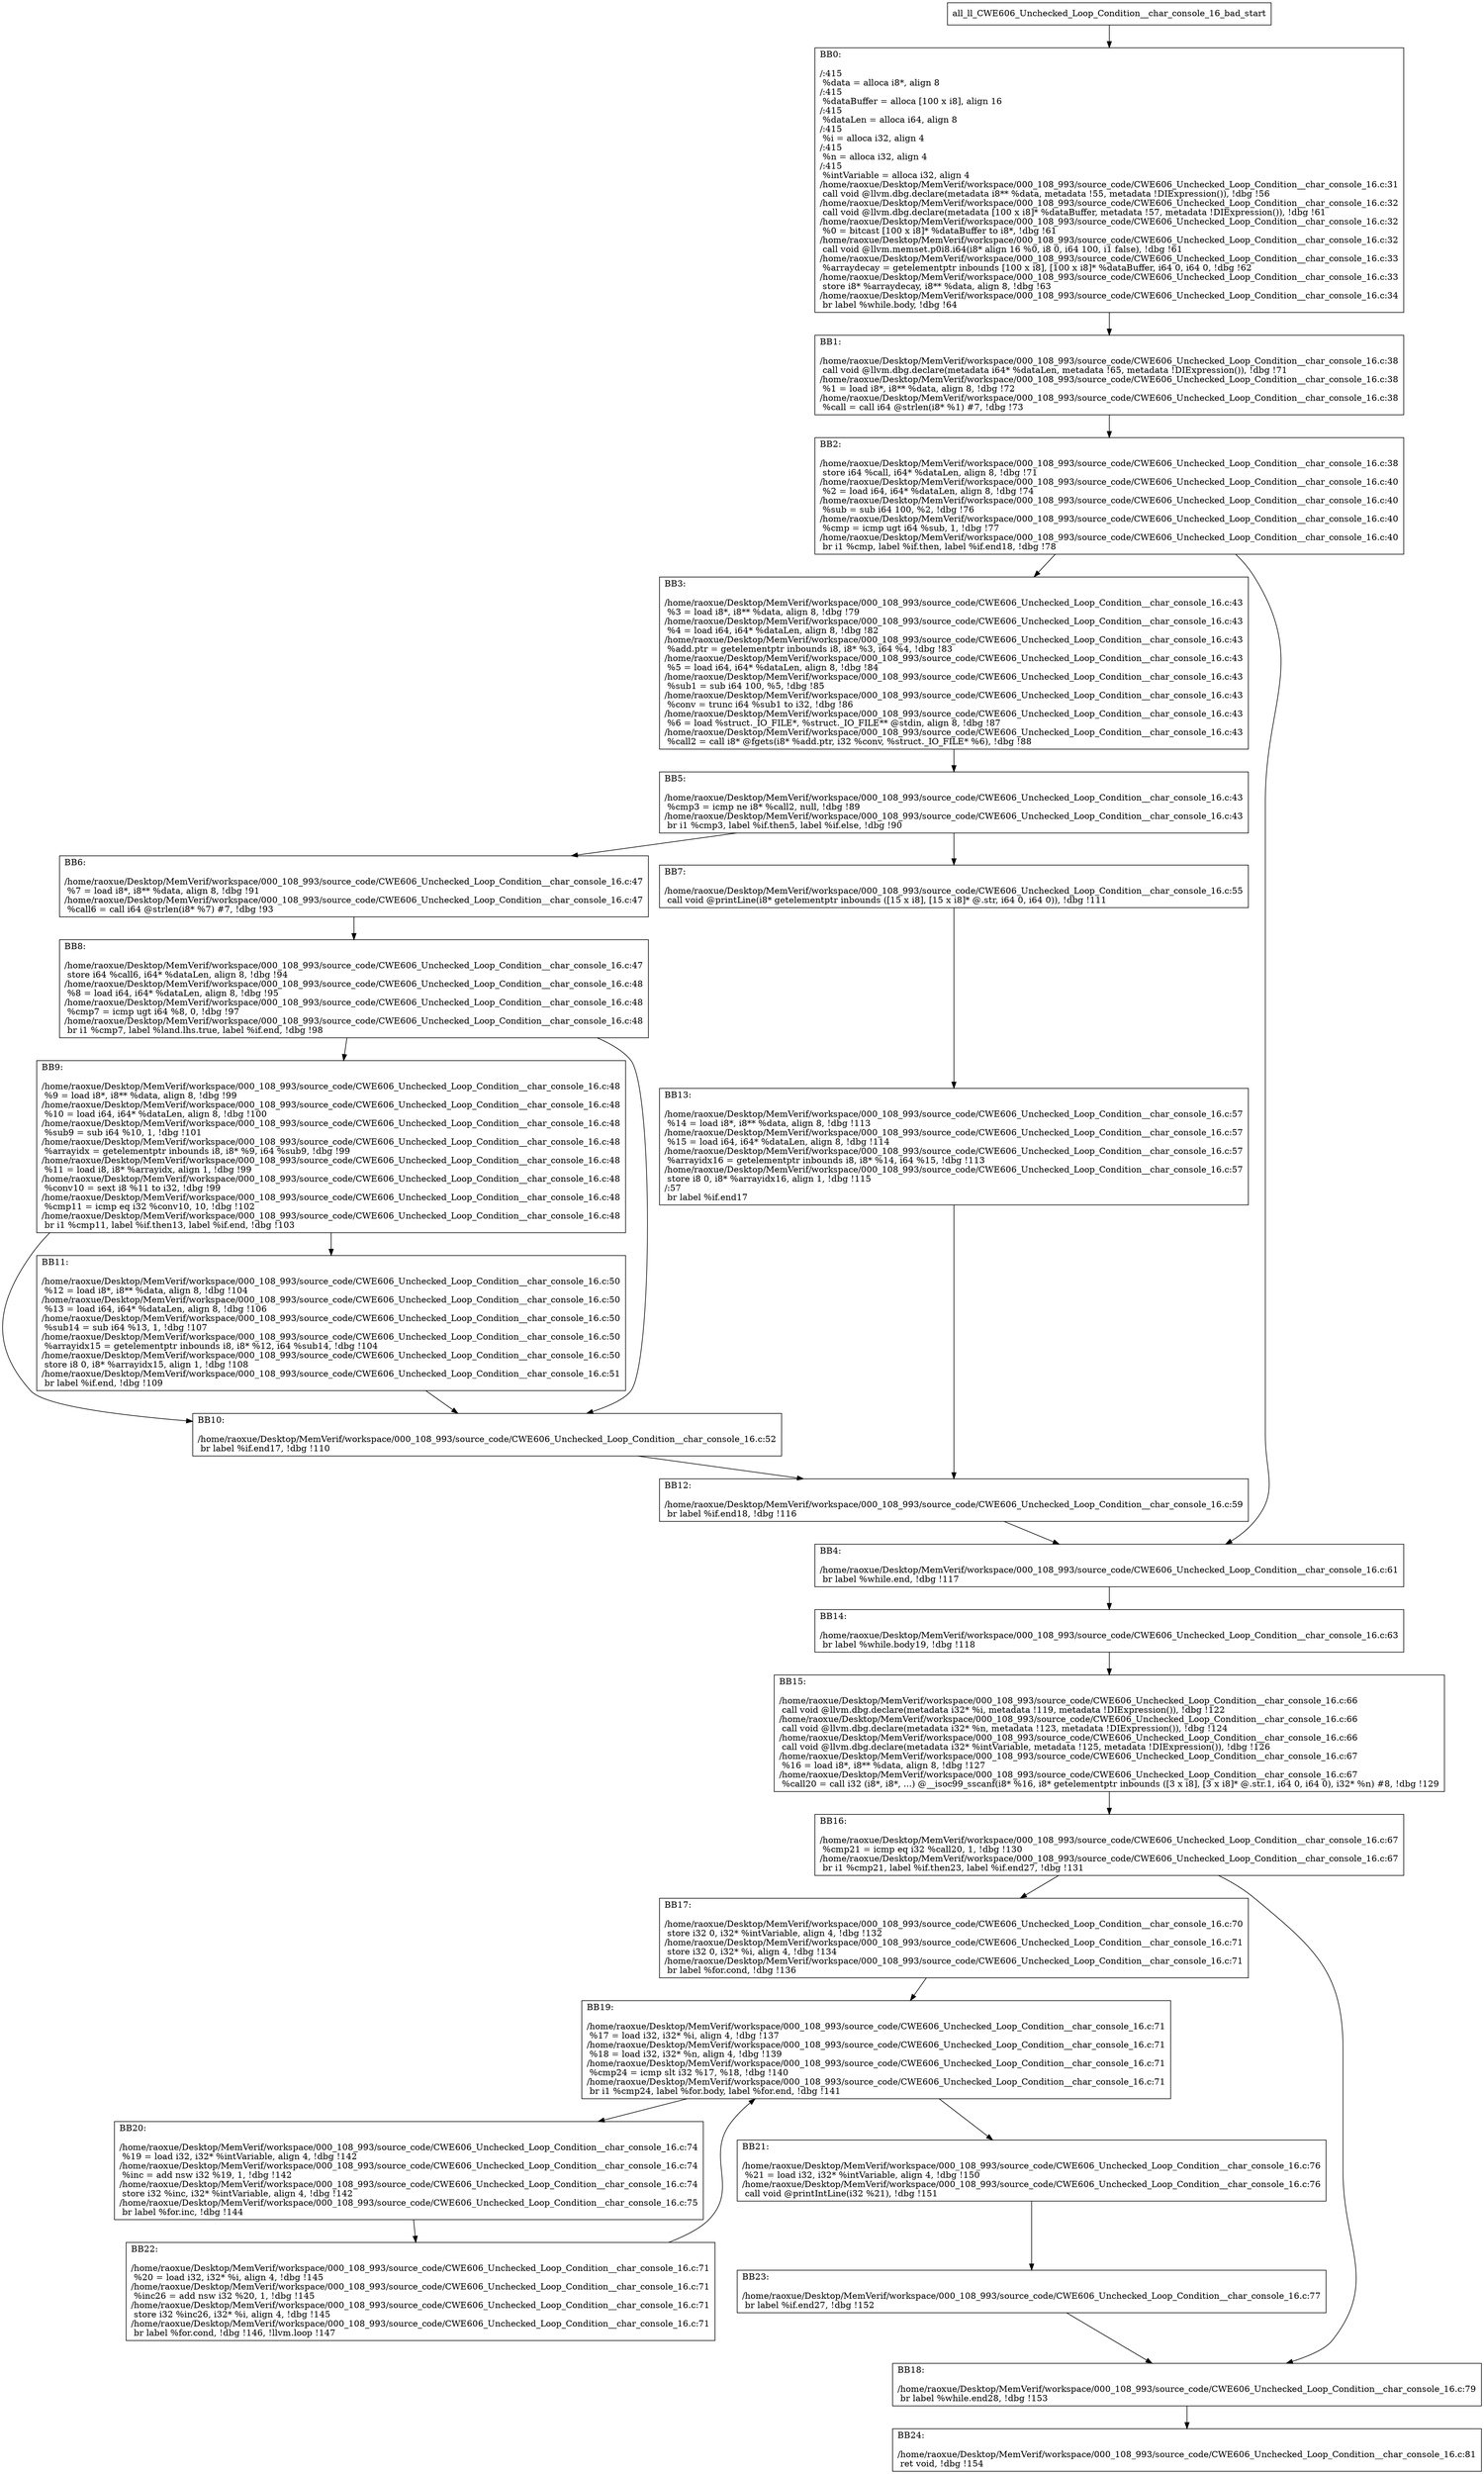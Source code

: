 digraph "CFG for'all_ll_CWE606_Unchecked_Loop_Condition__char_console_16_bad' function" {
	BBall_ll_CWE606_Unchecked_Loop_Condition__char_console_16_bad_start[shape=record,label="{all_ll_CWE606_Unchecked_Loop_Condition__char_console_16_bad_start}"];
	BBall_ll_CWE606_Unchecked_Loop_Condition__char_console_16_bad_start-> all_ll_CWE606_Unchecked_Loop_Condition__char_console_16_badBB0;
	all_ll_CWE606_Unchecked_Loop_Condition__char_console_16_badBB0 [shape=record, label="{BB0:\l\l/:415\l
  %data = alloca i8*, align 8\l
/:415\l
  %dataBuffer = alloca [100 x i8], align 16\l
/:415\l
  %dataLen = alloca i64, align 8\l
/:415\l
  %i = alloca i32, align 4\l
/:415\l
  %n = alloca i32, align 4\l
/:415\l
  %intVariable = alloca i32, align 4\l
/home/raoxue/Desktop/MemVerif/workspace/000_108_993/source_code/CWE606_Unchecked_Loop_Condition__char_console_16.c:31\l
  call void @llvm.dbg.declare(metadata i8** %data, metadata !55, metadata !DIExpression()), !dbg !56\l
/home/raoxue/Desktop/MemVerif/workspace/000_108_993/source_code/CWE606_Unchecked_Loop_Condition__char_console_16.c:32\l
  call void @llvm.dbg.declare(metadata [100 x i8]* %dataBuffer, metadata !57, metadata !DIExpression()), !dbg !61\l
/home/raoxue/Desktop/MemVerif/workspace/000_108_993/source_code/CWE606_Unchecked_Loop_Condition__char_console_16.c:32\l
  %0 = bitcast [100 x i8]* %dataBuffer to i8*, !dbg !61\l
/home/raoxue/Desktop/MemVerif/workspace/000_108_993/source_code/CWE606_Unchecked_Loop_Condition__char_console_16.c:32\l
  call void @llvm.memset.p0i8.i64(i8* align 16 %0, i8 0, i64 100, i1 false), !dbg !61\l
/home/raoxue/Desktop/MemVerif/workspace/000_108_993/source_code/CWE606_Unchecked_Loop_Condition__char_console_16.c:33\l
  %arraydecay = getelementptr inbounds [100 x i8], [100 x i8]* %dataBuffer, i64 0, i64 0, !dbg !62\l
/home/raoxue/Desktop/MemVerif/workspace/000_108_993/source_code/CWE606_Unchecked_Loop_Condition__char_console_16.c:33\l
  store i8* %arraydecay, i8** %data, align 8, !dbg !63\l
/home/raoxue/Desktop/MemVerif/workspace/000_108_993/source_code/CWE606_Unchecked_Loop_Condition__char_console_16.c:34\l
  br label %while.body, !dbg !64\l
}"];
	all_ll_CWE606_Unchecked_Loop_Condition__char_console_16_badBB0-> all_ll_CWE606_Unchecked_Loop_Condition__char_console_16_badBB1;
	all_ll_CWE606_Unchecked_Loop_Condition__char_console_16_badBB1 [shape=record, label="{BB1:\l\l/home/raoxue/Desktop/MemVerif/workspace/000_108_993/source_code/CWE606_Unchecked_Loop_Condition__char_console_16.c:38\l
  call void @llvm.dbg.declare(metadata i64* %dataLen, metadata !65, metadata !DIExpression()), !dbg !71\l
/home/raoxue/Desktop/MemVerif/workspace/000_108_993/source_code/CWE606_Unchecked_Loop_Condition__char_console_16.c:38\l
  %1 = load i8*, i8** %data, align 8, !dbg !72\l
/home/raoxue/Desktop/MemVerif/workspace/000_108_993/source_code/CWE606_Unchecked_Loop_Condition__char_console_16.c:38\l
  %call = call i64 @strlen(i8* %1) #7, !dbg !73\l
}"];
	all_ll_CWE606_Unchecked_Loop_Condition__char_console_16_badBB1-> all_ll_CWE606_Unchecked_Loop_Condition__char_console_16_badBB2;
	all_ll_CWE606_Unchecked_Loop_Condition__char_console_16_badBB2 [shape=record, label="{BB2:\l\l/home/raoxue/Desktop/MemVerif/workspace/000_108_993/source_code/CWE606_Unchecked_Loop_Condition__char_console_16.c:38\l
  store i64 %call, i64* %dataLen, align 8, !dbg !71\l
/home/raoxue/Desktop/MemVerif/workspace/000_108_993/source_code/CWE606_Unchecked_Loop_Condition__char_console_16.c:40\l
  %2 = load i64, i64* %dataLen, align 8, !dbg !74\l
/home/raoxue/Desktop/MemVerif/workspace/000_108_993/source_code/CWE606_Unchecked_Loop_Condition__char_console_16.c:40\l
  %sub = sub i64 100, %2, !dbg !76\l
/home/raoxue/Desktop/MemVerif/workspace/000_108_993/source_code/CWE606_Unchecked_Loop_Condition__char_console_16.c:40\l
  %cmp = icmp ugt i64 %sub, 1, !dbg !77\l
/home/raoxue/Desktop/MemVerif/workspace/000_108_993/source_code/CWE606_Unchecked_Loop_Condition__char_console_16.c:40\l
  br i1 %cmp, label %if.then, label %if.end18, !dbg !78\l
}"];
	all_ll_CWE606_Unchecked_Loop_Condition__char_console_16_badBB2-> all_ll_CWE606_Unchecked_Loop_Condition__char_console_16_badBB3;
	all_ll_CWE606_Unchecked_Loop_Condition__char_console_16_badBB2-> all_ll_CWE606_Unchecked_Loop_Condition__char_console_16_badBB4;
	all_ll_CWE606_Unchecked_Loop_Condition__char_console_16_badBB3 [shape=record, label="{BB3:\l\l/home/raoxue/Desktop/MemVerif/workspace/000_108_993/source_code/CWE606_Unchecked_Loop_Condition__char_console_16.c:43\l
  %3 = load i8*, i8** %data, align 8, !dbg !79\l
/home/raoxue/Desktop/MemVerif/workspace/000_108_993/source_code/CWE606_Unchecked_Loop_Condition__char_console_16.c:43\l
  %4 = load i64, i64* %dataLen, align 8, !dbg !82\l
/home/raoxue/Desktop/MemVerif/workspace/000_108_993/source_code/CWE606_Unchecked_Loop_Condition__char_console_16.c:43\l
  %add.ptr = getelementptr inbounds i8, i8* %3, i64 %4, !dbg !83\l
/home/raoxue/Desktop/MemVerif/workspace/000_108_993/source_code/CWE606_Unchecked_Loop_Condition__char_console_16.c:43\l
  %5 = load i64, i64* %dataLen, align 8, !dbg !84\l
/home/raoxue/Desktop/MemVerif/workspace/000_108_993/source_code/CWE606_Unchecked_Loop_Condition__char_console_16.c:43\l
  %sub1 = sub i64 100, %5, !dbg !85\l
/home/raoxue/Desktop/MemVerif/workspace/000_108_993/source_code/CWE606_Unchecked_Loop_Condition__char_console_16.c:43\l
  %conv = trunc i64 %sub1 to i32, !dbg !86\l
/home/raoxue/Desktop/MemVerif/workspace/000_108_993/source_code/CWE606_Unchecked_Loop_Condition__char_console_16.c:43\l
  %6 = load %struct._IO_FILE*, %struct._IO_FILE** @stdin, align 8, !dbg !87\l
/home/raoxue/Desktop/MemVerif/workspace/000_108_993/source_code/CWE606_Unchecked_Loop_Condition__char_console_16.c:43\l
  %call2 = call i8* @fgets(i8* %add.ptr, i32 %conv, %struct._IO_FILE* %6), !dbg !88\l
}"];
	all_ll_CWE606_Unchecked_Loop_Condition__char_console_16_badBB3-> all_ll_CWE606_Unchecked_Loop_Condition__char_console_16_badBB5;
	all_ll_CWE606_Unchecked_Loop_Condition__char_console_16_badBB5 [shape=record, label="{BB5:\l\l/home/raoxue/Desktop/MemVerif/workspace/000_108_993/source_code/CWE606_Unchecked_Loop_Condition__char_console_16.c:43\l
  %cmp3 = icmp ne i8* %call2, null, !dbg !89\l
/home/raoxue/Desktop/MemVerif/workspace/000_108_993/source_code/CWE606_Unchecked_Loop_Condition__char_console_16.c:43\l
  br i1 %cmp3, label %if.then5, label %if.else, !dbg !90\l
}"];
	all_ll_CWE606_Unchecked_Loop_Condition__char_console_16_badBB5-> all_ll_CWE606_Unchecked_Loop_Condition__char_console_16_badBB6;
	all_ll_CWE606_Unchecked_Loop_Condition__char_console_16_badBB5-> all_ll_CWE606_Unchecked_Loop_Condition__char_console_16_badBB7;
	all_ll_CWE606_Unchecked_Loop_Condition__char_console_16_badBB6 [shape=record, label="{BB6:\l\l/home/raoxue/Desktop/MemVerif/workspace/000_108_993/source_code/CWE606_Unchecked_Loop_Condition__char_console_16.c:47\l
  %7 = load i8*, i8** %data, align 8, !dbg !91\l
/home/raoxue/Desktop/MemVerif/workspace/000_108_993/source_code/CWE606_Unchecked_Loop_Condition__char_console_16.c:47\l
  %call6 = call i64 @strlen(i8* %7) #7, !dbg !93\l
}"];
	all_ll_CWE606_Unchecked_Loop_Condition__char_console_16_badBB6-> all_ll_CWE606_Unchecked_Loop_Condition__char_console_16_badBB8;
	all_ll_CWE606_Unchecked_Loop_Condition__char_console_16_badBB8 [shape=record, label="{BB8:\l\l/home/raoxue/Desktop/MemVerif/workspace/000_108_993/source_code/CWE606_Unchecked_Loop_Condition__char_console_16.c:47\l
  store i64 %call6, i64* %dataLen, align 8, !dbg !94\l
/home/raoxue/Desktop/MemVerif/workspace/000_108_993/source_code/CWE606_Unchecked_Loop_Condition__char_console_16.c:48\l
  %8 = load i64, i64* %dataLen, align 8, !dbg !95\l
/home/raoxue/Desktop/MemVerif/workspace/000_108_993/source_code/CWE606_Unchecked_Loop_Condition__char_console_16.c:48\l
  %cmp7 = icmp ugt i64 %8, 0, !dbg !97\l
/home/raoxue/Desktop/MemVerif/workspace/000_108_993/source_code/CWE606_Unchecked_Loop_Condition__char_console_16.c:48\l
  br i1 %cmp7, label %land.lhs.true, label %if.end, !dbg !98\l
}"];
	all_ll_CWE606_Unchecked_Loop_Condition__char_console_16_badBB8-> all_ll_CWE606_Unchecked_Loop_Condition__char_console_16_badBB9;
	all_ll_CWE606_Unchecked_Loop_Condition__char_console_16_badBB8-> all_ll_CWE606_Unchecked_Loop_Condition__char_console_16_badBB10;
	all_ll_CWE606_Unchecked_Loop_Condition__char_console_16_badBB9 [shape=record, label="{BB9:\l\l/home/raoxue/Desktop/MemVerif/workspace/000_108_993/source_code/CWE606_Unchecked_Loop_Condition__char_console_16.c:48\l
  %9 = load i8*, i8** %data, align 8, !dbg !99\l
/home/raoxue/Desktop/MemVerif/workspace/000_108_993/source_code/CWE606_Unchecked_Loop_Condition__char_console_16.c:48\l
  %10 = load i64, i64* %dataLen, align 8, !dbg !100\l
/home/raoxue/Desktop/MemVerif/workspace/000_108_993/source_code/CWE606_Unchecked_Loop_Condition__char_console_16.c:48\l
  %sub9 = sub i64 %10, 1, !dbg !101\l
/home/raoxue/Desktop/MemVerif/workspace/000_108_993/source_code/CWE606_Unchecked_Loop_Condition__char_console_16.c:48\l
  %arrayidx = getelementptr inbounds i8, i8* %9, i64 %sub9, !dbg !99\l
/home/raoxue/Desktop/MemVerif/workspace/000_108_993/source_code/CWE606_Unchecked_Loop_Condition__char_console_16.c:48\l
  %11 = load i8, i8* %arrayidx, align 1, !dbg !99\l
/home/raoxue/Desktop/MemVerif/workspace/000_108_993/source_code/CWE606_Unchecked_Loop_Condition__char_console_16.c:48\l
  %conv10 = sext i8 %11 to i32, !dbg !99\l
/home/raoxue/Desktop/MemVerif/workspace/000_108_993/source_code/CWE606_Unchecked_Loop_Condition__char_console_16.c:48\l
  %cmp11 = icmp eq i32 %conv10, 10, !dbg !102\l
/home/raoxue/Desktop/MemVerif/workspace/000_108_993/source_code/CWE606_Unchecked_Loop_Condition__char_console_16.c:48\l
  br i1 %cmp11, label %if.then13, label %if.end, !dbg !103\l
}"];
	all_ll_CWE606_Unchecked_Loop_Condition__char_console_16_badBB9-> all_ll_CWE606_Unchecked_Loop_Condition__char_console_16_badBB11;
	all_ll_CWE606_Unchecked_Loop_Condition__char_console_16_badBB9-> all_ll_CWE606_Unchecked_Loop_Condition__char_console_16_badBB10;
	all_ll_CWE606_Unchecked_Loop_Condition__char_console_16_badBB11 [shape=record, label="{BB11:\l\l/home/raoxue/Desktop/MemVerif/workspace/000_108_993/source_code/CWE606_Unchecked_Loop_Condition__char_console_16.c:50\l
  %12 = load i8*, i8** %data, align 8, !dbg !104\l
/home/raoxue/Desktop/MemVerif/workspace/000_108_993/source_code/CWE606_Unchecked_Loop_Condition__char_console_16.c:50\l
  %13 = load i64, i64* %dataLen, align 8, !dbg !106\l
/home/raoxue/Desktop/MemVerif/workspace/000_108_993/source_code/CWE606_Unchecked_Loop_Condition__char_console_16.c:50\l
  %sub14 = sub i64 %13, 1, !dbg !107\l
/home/raoxue/Desktop/MemVerif/workspace/000_108_993/source_code/CWE606_Unchecked_Loop_Condition__char_console_16.c:50\l
  %arrayidx15 = getelementptr inbounds i8, i8* %12, i64 %sub14, !dbg !104\l
/home/raoxue/Desktop/MemVerif/workspace/000_108_993/source_code/CWE606_Unchecked_Loop_Condition__char_console_16.c:50\l
  store i8 0, i8* %arrayidx15, align 1, !dbg !108\l
/home/raoxue/Desktop/MemVerif/workspace/000_108_993/source_code/CWE606_Unchecked_Loop_Condition__char_console_16.c:51\l
  br label %if.end, !dbg !109\l
}"];
	all_ll_CWE606_Unchecked_Loop_Condition__char_console_16_badBB11-> all_ll_CWE606_Unchecked_Loop_Condition__char_console_16_badBB10;
	all_ll_CWE606_Unchecked_Loop_Condition__char_console_16_badBB10 [shape=record, label="{BB10:\l\l/home/raoxue/Desktop/MemVerif/workspace/000_108_993/source_code/CWE606_Unchecked_Loop_Condition__char_console_16.c:52\l
  br label %if.end17, !dbg !110\l
}"];
	all_ll_CWE606_Unchecked_Loop_Condition__char_console_16_badBB10-> all_ll_CWE606_Unchecked_Loop_Condition__char_console_16_badBB12;
	all_ll_CWE606_Unchecked_Loop_Condition__char_console_16_badBB7 [shape=record, label="{BB7:\l\l/home/raoxue/Desktop/MemVerif/workspace/000_108_993/source_code/CWE606_Unchecked_Loop_Condition__char_console_16.c:55\l
  call void @printLine(i8* getelementptr inbounds ([15 x i8], [15 x i8]* @.str, i64 0, i64 0)), !dbg !111\l
}"];
	all_ll_CWE606_Unchecked_Loop_Condition__char_console_16_badBB7-> all_ll_CWE606_Unchecked_Loop_Condition__char_console_16_badBB13;
	all_ll_CWE606_Unchecked_Loop_Condition__char_console_16_badBB13 [shape=record, label="{BB13:\l\l/home/raoxue/Desktop/MemVerif/workspace/000_108_993/source_code/CWE606_Unchecked_Loop_Condition__char_console_16.c:57\l
  %14 = load i8*, i8** %data, align 8, !dbg !113\l
/home/raoxue/Desktop/MemVerif/workspace/000_108_993/source_code/CWE606_Unchecked_Loop_Condition__char_console_16.c:57\l
  %15 = load i64, i64* %dataLen, align 8, !dbg !114\l
/home/raoxue/Desktop/MemVerif/workspace/000_108_993/source_code/CWE606_Unchecked_Loop_Condition__char_console_16.c:57\l
  %arrayidx16 = getelementptr inbounds i8, i8* %14, i64 %15, !dbg !113\l
/home/raoxue/Desktop/MemVerif/workspace/000_108_993/source_code/CWE606_Unchecked_Loop_Condition__char_console_16.c:57\l
  store i8 0, i8* %arrayidx16, align 1, !dbg !115\l
/:57\l
  br label %if.end17\l
}"];
	all_ll_CWE606_Unchecked_Loop_Condition__char_console_16_badBB13-> all_ll_CWE606_Unchecked_Loop_Condition__char_console_16_badBB12;
	all_ll_CWE606_Unchecked_Loop_Condition__char_console_16_badBB12 [shape=record, label="{BB12:\l\l/home/raoxue/Desktop/MemVerif/workspace/000_108_993/source_code/CWE606_Unchecked_Loop_Condition__char_console_16.c:59\l
  br label %if.end18, !dbg !116\l
}"];
	all_ll_CWE606_Unchecked_Loop_Condition__char_console_16_badBB12-> all_ll_CWE606_Unchecked_Loop_Condition__char_console_16_badBB4;
	all_ll_CWE606_Unchecked_Loop_Condition__char_console_16_badBB4 [shape=record, label="{BB4:\l\l/home/raoxue/Desktop/MemVerif/workspace/000_108_993/source_code/CWE606_Unchecked_Loop_Condition__char_console_16.c:61\l
  br label %while.end, !dbg !117\l
}"];
	all_ll_CWE606_Unchecked_Loop_Condition__char_console_16_badBB4-> all_ll_CWE606_Unchecked_Loop_Condition__char_console_16_badBB14;
	all_ll_CWE606_Unchecked_Loop_Condition__char_console_16_badBB14 [shape=record, label="{BB14:\l\l/home/raoxue/Desktop/MemVerif/workspace/000_108_993/source_code/CWE606_Unchecked_Loop_Condition__char_console_16.c:63\l
  br label %while.body19, !dbg !118\l
}"];
	all_ll_CWE606_Unchecked_Loop_Condition__char_console_16_badBB14-> all_ll_CWE606_Unchecked_Loop_Condition__char_console_16_badBB15;
	all_ll_CWE606_Unchecked_Loop_Condition__char_console_16_badBB15 [shape=record, label="{BB15:\l\l/home/raoxue/Desktop/MemVerif/workspace/000_108_993/source_code/CWE606_Unchecked_Loop_Condition__char_console_16.c:66\l
  call void @llvm.dbg.declare(metadata i32* %i, metadata !119, metadata !DIExpression()), !dbg !122\l
/home/raoxue/Desktop/MemVerif/workspace/000_108_993/source_code/CWE606_Unchecked_Loop_Condition__char_console_16.c:66\l
  call void @llvm.dbg.declare(metadata i32* %n, metadata !123, metadata !DIExpression()), !dbg !124\l
/home/raoxue/Desktop/MemVerif/workspace/000_108_993/source_code/CWE606_Unchecked_Loop_Condition__char_console_16.c:66\l
  call void @llvm.dbg.declare(metadata i32* %intVariable, metadata !125, metadata !DIExpression()), !dbg !126\l
/home/raoxue/Desktop/MemVerif/workspace/000_108_993/source_code/CWE606_Unchecked_Loop_Condition__char_console_16.c:67\l
  %16 = load i8*, i8** %data, align 8, !dbg !127\l
/home/raoxue/Desktop/MemVerif/workspace/000_108_993/source_code/CWE606_Unchecked_Loop_Condition__char_console_16.c:67\l
  %call20 = call i32 (i8*, i8*, ...) @__isoc99_sscanf(i8* %16, i8* getelementptr inbounds ([3 x i8], [3 x i8]* @.str.1, i64 0, i64 0), i32* %n) #8, !dbg !129\l
}"];
	all_ll_CWE606_Unchecked_Loop_Condition__char_console_16_badBB15-> all_ll_CWE606_Unchecked_Loop_Condition__char_console_16_badBB16;
	all_ll_CWE606_Unchecked_Loop_Condition__char_console_16_badBB16 [shape=record, label="{BB16:\l\l/home/raoxue/Desktop/MemVerif/workspace/000_108_993/source_code/CWE606_Unchecked_Loop_Condition__char_console_16.c:67\l
  %cmp21 = icmp eq i32 %call20, 1, !dbg !130\l
/home/raoxue/Desktop/MemVerif/workspace/000_108_993/source_code/CWE606_Unchecked_Loop_Condition__char_console_16.c:67\l
  br i1 %cmp21, label %if.then23, label %if.end27, !dbg !131\l
}"];
	all_ll_CWE606_Unchecked_Loop_Condition__char_console_16_badBB16-> all_ll_CWE606_Unchecked_Loop_Condition__char_console_16_badBB17;
	all_ll_CWE606_Unchecked_Loop_Condition__char_console_16_badBB16-> all_ll_CWE606_Unchecked_Loop_Condition__char_console_16_badBB18;
	all_ll_CWE606_Unchecked_Loop_Condition__char_console_16_badBB17 [shape=record, label="{BB17:\l\l/home/raoxue/Desktop/MemVerif/workspace/000_108_993/source_code/CWE606_Unchecked_Loop_Condition__char_console_16.c:70\l
  store i32 0, i32* %intVariable, align 4, !dbg !132\l
/home/raoxue/Desktop/MemVerif/workspace/000_108_993/source_code/CWE606_Unchecked_Loop_Condition__char_console_16.c:71\l
  store i32 0, i32* %i, align 4, !dbg !134\l
/home/raoxue/Desktop/MemVerif/workspace/000_108_993/source_code/CWE606_Unchecked_Loop_Condition__char_console_16.c:71\l
  br label %for.cond, !dbg !136\l
}"];
	all_ll_CWE606_Unchecked_Loop_Condition__char_console_16_badBB17-> all_ll_CWE606_Unchecked_Loop_Condition__char_console_16_badBB19;
	all_ll_CWE606_Unchecked_Loop_Condition__char_console_16_badBB19 [shape=record, label="{BB19:\l\l/home/raoxue/Desktop/MemVerif/workspace/000_108_993/source_code/CWE606_Unchecked_Loop_Condition__char_console_16.c:71\l
  %17 = load i32, i32* %i, align 4, !dbg !137\l
/home/raoxue/Desktop/MemVerif/workspace/000_108_993/source_code/CWE606_Unchecked_Loop_Condition__char_console_16.c:71\l
  %18 = load i32, i32* %n, align 4, !dbg !139\l
/home/raoxue/Desktop/MemVerif/workspace/000_108_993/source_code/CWE606_Unchecked_Loop_Condition__char_console_16.c:71\l
  %cmp24 = icmp slt i32 %17, %18, !dbg !140\l
/home/raoxue/Desktop/MemVerif/workspace/000_108_993/source_code/CWE606_Unchecked_Loop_Condition__char_console_16.c:71\l
  br i1 %cmp24, label %for.body, label %for.end, !dbg !141\l
}"];
	all_ll_CWE606_Unchecked_Loop_Condition__char_console_16_badBB19-> all_ll_CWE606_Unchecked_Loop_Condition__char_console_16_badBB20;
	all_ll_CWE606_Unchecked_Loop_Condition__char_console_16_badBB19-> all_ll_CWE606_Unchecked_Loop_Condition__char_console_16_badBB21;
	all_ll_CWE606_Unchecked_Loop_Condition__char_console_16_badBB20 [shape=record, label="{BB20:\l\l/home/raoxue/Desktop/MemVerif/workspace/000_108_993/source_code/CWE606_Unchecked_Loop_Condition__char_console_16.c:74\l
  %19 = load i32, i32* %intVariable, align 4, !dbg !142\l
/home/raoxue/Desktop/MemVerif/workspace/000_108_993/source_code/CWE606_Unchecked_Loop_Condition__char_console_16.c:74\l
  %inc = add nsw i32 %19, 1, !dbg !142\l
/home/raoxue/Desktop/MemVerif/workspace/000_108_993/source_code/CWE606_Unchecked_Loop_Condition__char_console_16.c:74\l
  store i32 %inc, i32* %intVariable, align 4, !dbg !142\l
/home/raoxue/Desktop/MemVerif/workspace/000_108_993/source_code/CWE606_Unchecked_Loop_Condition__char_console_16.c:75\l
  br label %for.inc, !dbg !144\l
}"];
	all_ll_CWE606_Unchecked_Loop_Condition__char_console_16_badBB20-> all_ll_CWE606_Unchecked_Loop_Condition__char_console_16_badBB22;
	all_ll_CWE606_Unchecked_Loop_Condition__char_console_16_badBB22 [shape=record, label="{BB22:\l\l/home/raoxue/Desktop/MemVerif/workspace/000_108_993/source_code/CWE606_Unchecked_Loop_Condition__char_console_16.c:71\l
  %20 = load i32, i32* %i, align 4, !dbg !145\l
/home/raoxue/Desktop/MemVerif/workspace/000_108_993/source_code/CWE606_Unchecked_Loop_Condition__char_console_16.c:71\l
  %inc26 = add nsw i32 %20, 1, !dbg !145\l
/home/raoxue/Desktop/MemVerif/workspace/000_108_993/source_code/CWE606_Unchecked_Loop_Condition__char_console_16.c:71\l
  store i32 %inc26, i32* %i, align 4, !dbg !145\l
/home/raoxue/Desktop/MemVerif/workspace/000_108_993/source_code/CWE606_Unchecked_Loop_Condition__char_console_16.c:71\l
  br label %for.cond, !dbg !146, !llvm.loop !147\l
}"];
	all_ll_CWE606_Unchecked_Loop_Condition__char_console_16_badBB22-> all_ll_CWE606_Unchecked_Loop_Condition__char_console_16_badBB19;
	all_ll_CWE606_Unchecked_Loop_Condition__char_console_16_badBB21 [shape=record, label="{BB21:\l\l/home/raoxue/Desktop/MemVerif/workspace/000_108_993/source_code/CWE606_Unchecked_Loop_Condition__char_console_16.c:76\l
  %21 = load i32, i32* %intVariable, align 4, !dbg !150\l
/home/raoxue/Desktop/MemVerif/workspace/000_108_993/source_code/CWE606_Unchecked_Loop_Condition__char_console_16.c:76\l
  call void @printIntLine(i32 %21), !dbg !151\l
}"];
	all_ll_CWE606_Unchecked_Loop_Condition__char_console_16_badBB21-> all_ll_CWE606_Unchecked_Loop_Condition__char_console_16_badBB23;
	all_ll_CWE606_Unchecked_Loop_Condition__char_console_16_badBB23 [shape=record, label="{BB23:\l\l/home/raoxue/Desktop/MemVerif/workspace/000_108_993/source_code/CWE606_Unchecked_Loop_Condition__char_console_16.c:77\l
  br label %if.end27, !dbg !152\l
}"];
	all_ll_CWE606_Unchecked_Loop_Condition__char_console_16_badBB23-> all_ll_CWE606_Unchecked_Loop_Condition__char_console_16_badBB18;
	all_ll_CWE606_Unchecked_Loop_Condition__char_console_16_badBB18 [shape=record, label="{BB18:\l\l/home/raoxue/Desktop/MemVerif/workspace/000_108_993/source_code/CWE606_Unchecked_Loop_Condition__char_console_16.c:79\l
  br label %while.end28, !dbg !153\l
}"];
	all_ll_CWE606_Unchecked_Loop_Condition__char_console_16_badBB18-> all_ll_CWE606_Unchecked_Loop_Condition__char_console_16_badBB24;
	all_ll_CWE606_Unchecked_Loop_Condition__char_console_16_badBB24 [shape=record, label="{BB24:\l\l/home/raoxue/Desktop/MemVerif/workspace/000_108_993/source_code/CWE606_Unchecked_Loop_Condition__char_console_16.c:81\l
  ret void, !dbg !154\l
}"];
}
